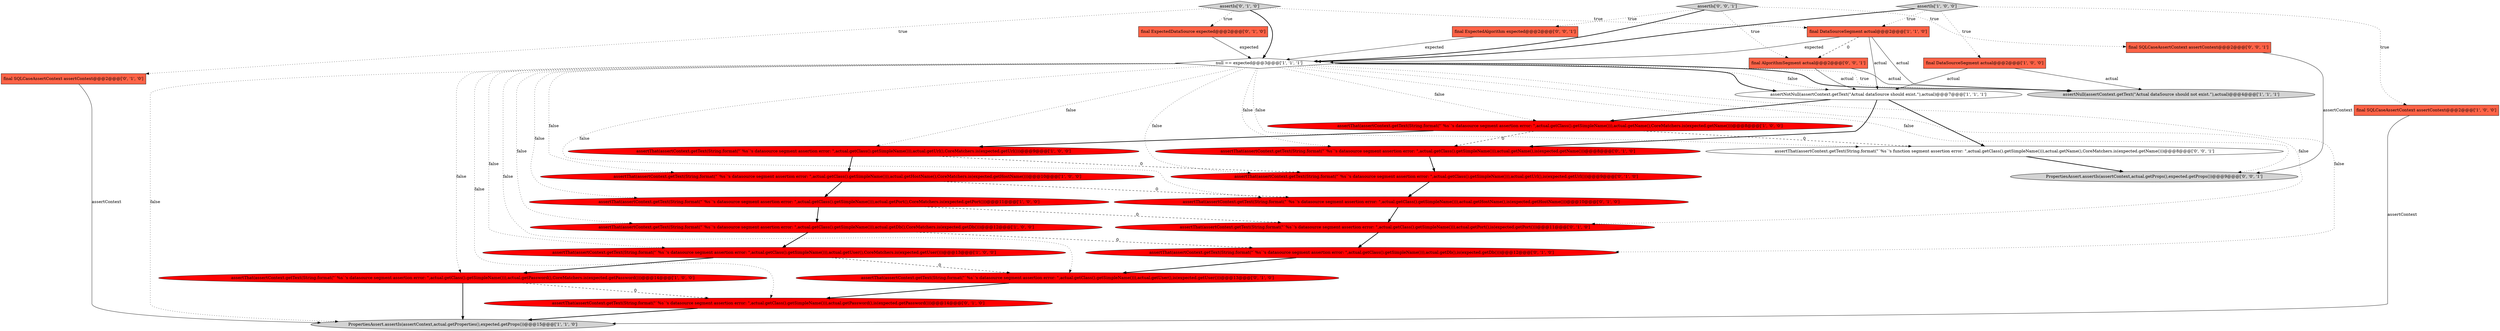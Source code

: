 digraph {
18 [style = filled, label = "final ExpectedDataSource expected@@@2@@@['0', '1', '0']", fillcolor = tomato, shape = box image = "AAA0AAABBB2BBB"];
15 [style = filled, label = "final SQLCaseAssertContext assertContext@@@2@@@['0', '1', '0']", fillcolor = tomato, shape = box image = "AAA0AAABBB2BBB"];
30 [style = filled, label = "PropertiesAssert.assertIs(assertContext,actual.getProps(),expected.getProps())@@@9@@@['0', '0', '1']", fillcolor = lightgray, shape = ellipse image = "AAA0AAABBB3BBB"];
29 [style = filled, label = "final AlgorithmSegment actual@@@2@@@['0', '0', '1']", fillcolor = tomato, shape = box image = "AAA0AAABBB3BBB"];
27 [style = filled, label = "final ExpectedAlgorithm expected@@@2@@@['0', '0', '1']", fillcolor = tomato, shape = box image = "AAA0AAABBB3BBB"];
26 [style = filled, label = "final SQLCaseAssertContext assertContext@@@2@@@['0', '0', '1']", fillcolor = tomato, shape = box image = "AAA0AAABBB3BBB"];
3 [style = filled, label = "final DataSourceSegment actual@@@2@@@['1', '0', '0']", fillcolor = tomato, shape = box image = "AAA0AAABBB1BBB"];
6 [style = filled, label = "null == expected@@@3@@@['1', '1', '1']", fillcolor = white, shape = diamond image = "AAA0AAABBB1BBB"];
23 [style = filled, label = "assertThat(assertContext.getText(String.format(\"`%s`'s datasource segment assertion error: \",actual.getClass().getSimpleName())),actual.getName(),is(expected.getName()))@@@8@@@['0', '1', '0']", fillcolor = red, shape = ellipse image = "AAA1AAABBB2BBB"];
16 [style = filled, label = "assertThat(assertContext.getText(String.format(\"`%s`'s datasource segment assertion error: \",actual.getClass().getSimpleName())),actual.getHostName(),is(expected.getHostName()))@@@10@@@['0', '1', '0']", fillcolor = red, shape = ellipse image = "AAA1AAABBB2BBB"];
25 [style = filled, label = "assertThat(assertContext.getText(String.format(\"`%s`'s function segment assertion error: \",actual.getClass().getSimpleName())),actual.getName(),CoreMatchers.is(expected.getName()))@@@8@@@['0', '0', '1']", fillcolor = white, shape = ellipse image = "AAA0AAABBB3BBB"];
4 [style = filled, label = "assertNull(assertContext.getText(\"Actual dataSource should not exist.\"),actual)@@@4@@@['1', '1', '1']", fillcolor = lightgray, shape = ellipse image = "AAA0AAABBB1BBB"];
2 [style = filled, label = "assertIs['1', '0', '0']", fillcolor = lightgray, shape = diamond image = "AAA0AAABBB1BBB"];
0 [style = filled, label = "assertThat(assertContext.getText(String.format(\"`%s`'s datasource segment assertion error: \",actual.getClass().getSimpleName())),actual.getPort(),CoreMatchers.is(expected.getPort()))@@@11@@@['1', '0', '0']", fillcolor = red, shape = ellipse image = "AAA1AAABBB1BBB"];
20 [style = filled, label = "assertThat(assertContext.getText(String.format(\"`%s`'s datasource segment assertion error: \",actual.getClass().getSimpleName())),actual.getDb(),is(expected.getDb()))@@@12@@@['0', '1', '0']", fillcolor = red, shape = ellipse image = "AAA1AAABBB2BBB"];
1 [style = filled, label = "assertNotNull(assertContext.getText(\"Actual dataSource should exist.\"),actual)@@@7@@@['1', '1', '1']", fillcolor = white, shape = ellipse image = "AAA0AAABBB1BBB"];
10 [style = filled, label = "assertThat(assertContext.getText(String.format(\"`%s`'s datasource segment assertion error: \",actual.getClass().getSimpleName())),actual.getUrl(),CoreMatchers.is(expected.getUrl()))@@@9@@@['1', '0', '0']", fillcolor = red, shape = ellipse image = "AAA1AAABBB1BBB"];
5 [style = filled, label = "final SQLCaseAssertContext assertContext@@@2@@@['1', '0', '0']", fillcolor = tomato, shape = box image = "AAA0AAABBB1BBB"];
13 [style = filled, label = "assertThat(assertContext.getText(String.format(\"`%s`'s datasource segment assertion error: \",actual.getClass().getSimpleName())),actual.getHostName(),CoreMatchers.is(expected.getHostName()))@@@10@@@['1', '0', '0']", fillcolor = red, shape = ellipse image = "AAA1AAABBB1BBB"];
19 [style = filled, label = "assertThat(assertContext.getText(String.format(\"`%s`'s datasource segment assertion error: \",actual.getClass().getSimpleName())),actual.getUser(),is(expected.getUser()))@@@13@@@['0', '1', '0']", fillcolor = red, shape = ellipse image = "AAA1AAABBB2BBB"];
22 [style = filled, label = "assertThat(assertContext.getText(String.format(\"`%s`'s datasource segment assertion error: \",actual.getClass().getSimpleName())),actual.getUrl(),is(expected.getUrl()))@@@9@@@['0', '1', '0']", fillcolor = red, shape = ellipse image = "AAA1AAABBB2BBB"];
28 [style = filled, label = "assertIs['0', '0', '1']", fillcolor = lightgray, shape = diamond image = "AAA0AAABBB3BBB"];
11 [style = filled, label = "assertThat(assertContext.getText(String.format(\"`%s`'s datasource segment assertion error: \",actual.getClass().getSimpleName())),actual.getDb(),CoreMatchers.is(expected.getDb()))@@@12@@@['1', '0', '0']", fillcolor = red, shape = ellipse image = "AAA1AAABBB1BBB"];
7 [style = filled, label = "PropertiesAssert.assertIs(assertContext,actual.getProperties(),expected.getProps())@@@15@@@['1', '1', '0']", fillcolor = lightgray, shape = ellipse image = "AAA0AAABBB1BBB"];
9 [style = filled, label = "assertThat(assertContext.getText(String.format(\"`%s`'s datasource segment assertion error: \",actual.getClass().getSimpleName())),actual.getName(),CoreMatchers.is(expected.getName()))@@@8@@@['1', '0', '0']", fillcolor = red, shape = ellipse image = "AAA1AAABBB1BBB"];
14 [style = filled, label = "assertThat(assertContext.getText(String.format(\"`%s`'s datasource segment assertion error: \",actual.getClass().getSimpleName())),actual.getUser(),CoreMatchers.is(expected.getUser()))@@@13@@@['1', '0', '0']", fillcolor = red, shape = ellipse image = "AAA1AAABBB1BBB"];
8 [style = filled, label = "assertThat(assertContext.getText(String.format(\"`%s`'s datasource segment assertion error: \",actual.getClass().getSimpleName())),actual.getPassword(),CoreMatchers.is(expected.getPassword()))@@@14@@@['1', '0', '0']", fillcolor = red, shape = ellipse image = "AAA1AAABBB1BBB"];
24 [style = filled, label = "assertThat(assertContext.getText(String.format(\"`%s`'s datasource segment assertion error: \",actual.getClass().getSimpleName())),actual.getPassword(),is(expected.getPassword()))@@@14@@@['0', '1', '0']", fillcolor = red, shape = ellipse image = "AAA1AAABBB2BBB"];
17 [style = filled, label = "assertThat(assertContext.getText(String.format(\"`%s`'s datasource segment assertion error: \",actual.getClass().getSimpleName())),actual.getPort(),is(expected.getPort()))@@@11@@@['0', '1', '0']", fillcolor = red, shape = ellipse image = "AAA1AAABBB2BBB"];
21 [style = filled, label = "assertIs['0', '1', '0']", fillcolor = lightgray, shape = diamond image = "AAA0AAABBB2BBB"];
12 [style = filled, label = "final DataSourceSegment actual@@@2@@@['1', '1', '0']", fillcolor = tomato, shape = box image = "AAA0AAABBB1BBB"];
2->3 [style = dotted, label="true"];
6->11 [style = dotted, label="false"];
6->13 [style = dotted, label="false"];
21->12 [style = dotted, label="true"];
6->0 [style = dotted, label="false"];
28->6 [style = bold, label=""];
6->20 [style = dotted, label="false"];
11->20 [style = dashed, label="0"];
27->6 [style = solid, label="expected"];
21->15 [style = dotted, label="true"];
21->6 [style = bold, label=""];
11->14 [style = bold, label=""];
6->16 [style = dotted, label="false"];
21->18 [style = dotted, label="true"];
18->6 [style = solid, label="expected"];
6->22 [style = dotted, label="false"];
2->6 [style = bold, label=""];
22->16 [style = bold, label=""];
12->6 [style = solid, label="expected"];
25->30 [style = bold, label=""];
6->9 [style = dotted, label="false"];
6->25 [style = dotted, label="false"];
29->4 [style = solid, label="actual"];
0->11 [style = bold, label=""];
3->4 [style = solid, label="actual"];
6->7 [style = dotted, label="false"];
16->17 [style = bold, label=""];
9->10 [style = bold, label=""];
10->22 [style = dashed, label="0"];
8->24 [style = dashed, label="0"];
12->4 [style = solid, label="actual"];
0->17 [style = dashed, label="0"];
29->1 [style = solid, label="actual"];
6->19 [style = dotted, label="false"];
6->14 [style = dotted, label="false"];
9->23 [style = dashed, label="0"];
1->9 [style = bold, label=""];
8->7 [style = bold, label=""];
6->23 [style = dotted, label="false"];
3->1 [style = solid, label="actual"];
1->23 [style = bold, label=""];
19->24 [style = bold, label=""];
28->29 [style = dotted, label="true"];
6->1 [style = bold, label=""];
6->4 [style = bold, label=""];
6->24 [style = dotted, label="false"];
6->8 [style = dotted, label="false"];
23->22 [style = bold, label=""];
6->4 [style = dotted, label="true"];
10->13 [style = bold, label=""];
28->26 [style = dotted, label="true"];
9->25 [style = dashed, label="0"];
12->29 [style = dashed, label="0"];
13->16 [style = dashed, label="0"];
12->1 [style = solid, label="actual"];
2->12 [style = dotted, label="true"];
6->17 [style = dotted, label="false"];
14->8 [style = bold, label=""];
14->19 [style = dashed, label="0"];
6->30 [style = dotted, label="false"];
28->27 [style = dotted, label="true"];
6->10 [style = dotted, label="false"];
2->5 [style = dotted, label="true"];
20->19 [style = bold, label=""];
24->7 [style = bold, label=""];
15->7 [style = solid, label="assertContext"];
5->7 [style = solid, label="assertContext"];
6->1 [style = dotted, label="false"];
1->25 [style = bold, label=""];
26->30 [style = solid, label="assertContext"];
13->0 [style = bold, label=""];
17->20 [style = bold, label=""];
}

